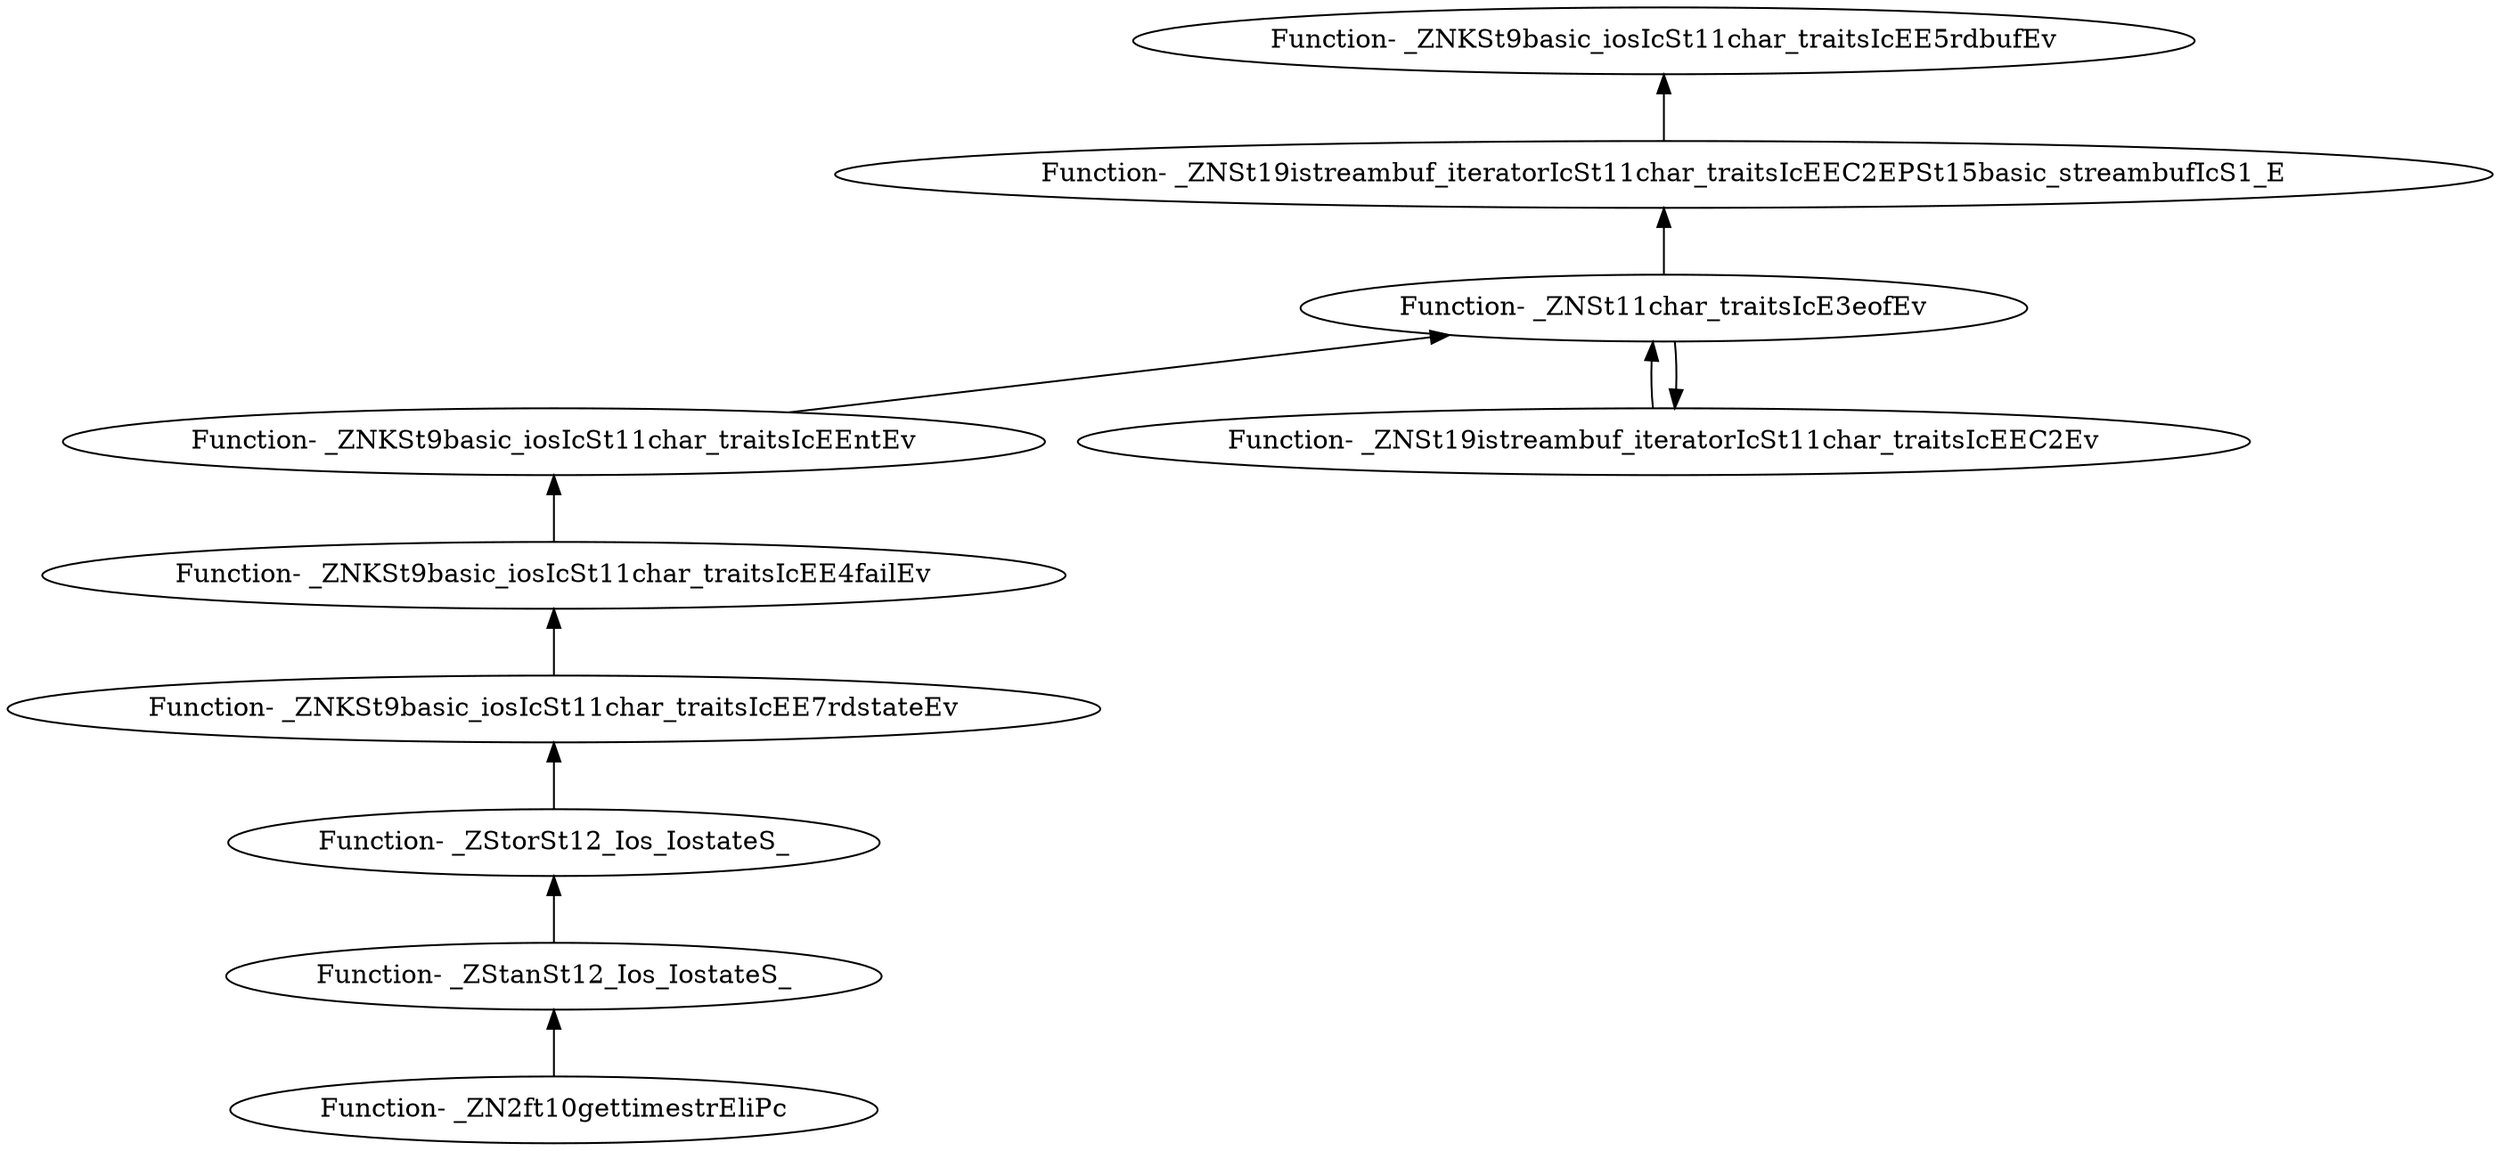 digraph {
	"Function- _ZN2ft10gettimestrEliPc"
	"Function- _ZStanSt12_Ios_IostateS_"
	"Function- _ZStanSt12_Ios_IostateS_" -> "Function- _ZN2ft10gettimestrEliPc" [dir=back]
	"Function- _ZStorSt12_Ios_IostateS_"
	"Function- _ZStorSt12_Ios_IostateS_" -> "Function- _ZStanSt12_Ios_IostateS_" [dir=back]
	"Function- _ZNKSt9basic_iosIcSt11char_traitsIcEE7rdstateEv"
	"Function- _ZNKSt9basic_iosIcSt11char_traitsIcEE7rdstateEv" -> "Function- _ZStorSt12_Ios_IostateS_" [dir=back]
	"Function- _ZNKSt9basic_iosIcSt11char_traitsIcEE4failEv"
	"Function- _ZNKSt9basic_iosIcSt11char_traitsIcEE4failEv" -> "Function- _ZNKSt9basic_iosIcSt11char_traitsIcEE7rdstateEv" [dir=back]
	"Function- _ZNKSt9basic_iosIcSt11char_traitsIcEEntEv"
	"Function- _ZNKSt9basic_iosIcSt11char_traitsIcEEntEv" -> "Function- _ZNKSt9basic_iosIcSt11char_traitsIcEE4failEv" [dir=back]
	"Function- _ZNSt11char_traitsIcE3eofEv"
	"Function- _ZNSt11char_traitsIcE3eofEv" -> "Function- _ZNKSt9basic_iosIcSt11char_traitsIcEEntEv" [dir=back]
	"Function- _ZNSt19istreambuf_iteratorIcSt11char_traitsIcEEC2Ev"
	"Function- _ZNSt19istreambuf_iteratorIcSt11char_traitsIcEEC2Ev" -> "Function- _ZNSt11char_traitsIcE3eofEv" [dir=back]
	"Function- _ZNSt11char_traitsIcE3eofEv"
	"Function- _ZNSt11char_traitsIcE3eofEv" -> "Function- _ZNSt19istreambuf_iteratorIcSt11char_traitsIcEEC2Ev" [dir=back]
	"Function- _ZNSt19istreambuf_iteratorIcSt11char_traitsIcEEC2EPSt15basic_streambufIcS1_E"
	"Function- _ZNSt19istreambuf_iteratorIcSt11char_traitsIcEEC2EPSt15basic_streambufIcS1_E" -> "Function- _ZNSt11char_traitsIcE3eofEv" [dir=back]
	"Function- _ZNKSt9basic_iosIcSt11char_traitsIcEE5rdbufEv"
	"Function- _ZNKSt9basic_iosIcSt11char_traitsIcEE5rdbufEv" -> "Function- _ZNSt19istreambuf_iteratorIcSt11char_traitsIcEEC2EPSt15basic_streambufIcS1_E" [dir=back]
}
